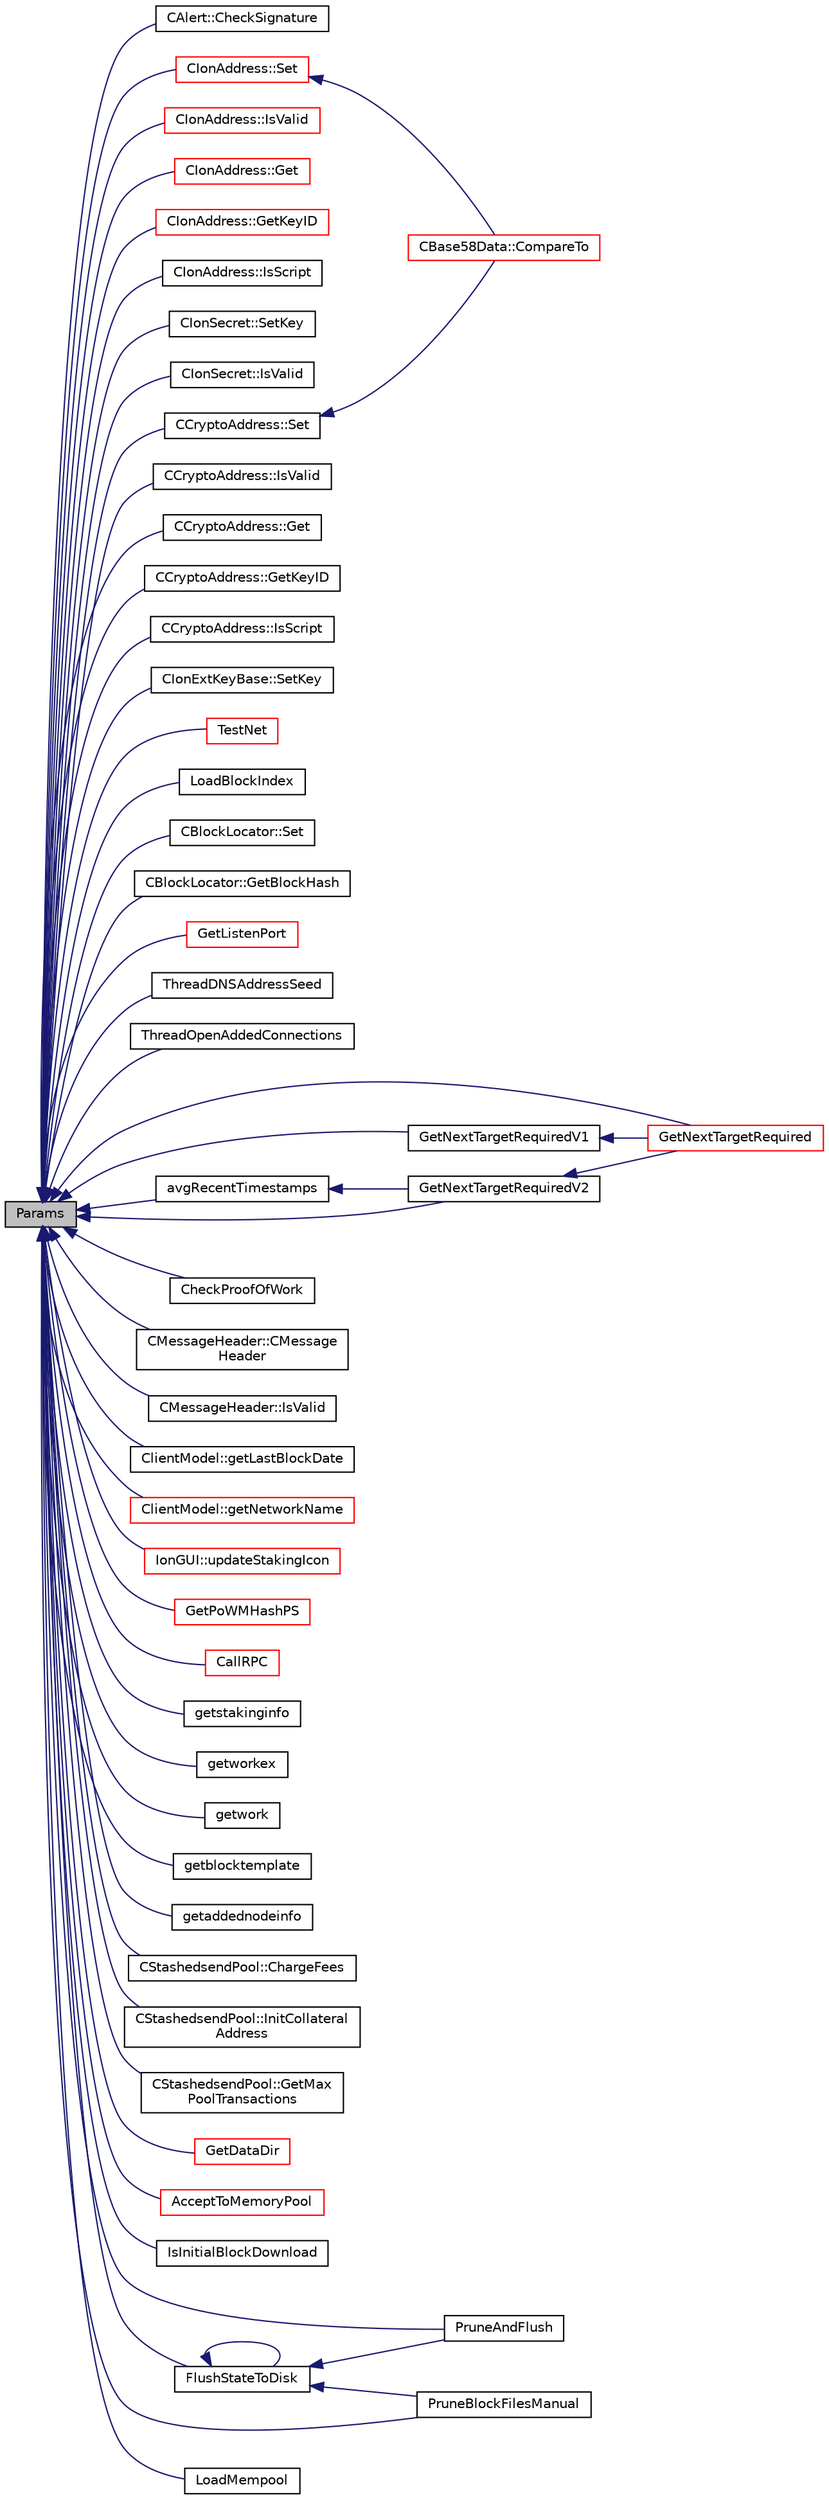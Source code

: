 digraph "Params"
{
  edge [fontname="Helvetica",fontsize="10",labelfontname="Helvetica",labelfontsize="10"];
  node [fontname="Helvetica",fontsize="10",shape=record];
  rankdir="LR";
  Node1 [label="Params",height=0.2,width=0.4,color="black", fillcolor="grey75", style="filled", fontcolor="black"];
  Node1 -> Node2 [dir="back",color="midnightblue",fontsize="10",style="solid",fontname="Helvetica"];
  Node2 [label="CAlert::CheckSignature",height=0.2,width=0.4,color="black", fillcolor="white", style="filled",URL="$db/dff/class_c_alert.html#a862d9fb7ebdfc0483b30862d2a75d527"];
  Node1 -> Node3 [dir="back",color="midnightblue",fontsize="10",style="solid",fontname="Helvetica"];
  Node3 [label="CIonAddress::Set",height=0.2,width=0.4,color="red", fillcolor="white", style="filled",URL="$d1/de4/class_c_ion_address.html#a8379ddfd55055c0a9b57e7ee702eed0e"];
  Node3 -> Node4 [dir="back",color="midnightblue",fontsize="10",style="solid",fontname="Helvetica"];
  Node4 [label="CBase58Data::CompareTo",height=0.2,width=0.4,color="red", fillcolor="white", style="filled",URL="$d2/d08/class_c_base58_data.html#ad89d6bd7afa8d831dffce12803c5f58d"];
  Node1 -> Node11 [dir="back",color="midnightblue",fontsize="10",style="solid",fontname="Helvetica"];
  Node11 [label="CIonAddress::IsValid",height=0.2,width=0.4,color="red", fillcolor="white", style="filled",URL="$d1/de4/class_c_ion_address.html#a93cb71370b938e7fad4a74c4b5775da6"];
  Node1 -> Node44 [dir="back",color="midnightblue",fontsize="10",style="solid",fontname="Helvetica"];
  Node44 [label="CIonAddress::Get",height=0.2,width=0.4,color="red", fillcolor="white", style="filled",URL="$d1/de4/class_c_ion_address.html#aa70f9899f0a3cf37e4a87483db5cf99d"];
  Node1 -> Node84 [dir="back",color="midnightblue",fontsize="10",style="solid",fontname="Helvetica"];
  Node84 [label="CIonAddress::GetKeyID",height=0.2,width=0.4,color="red", fillcolor="white", style="filled",URL="$d1/de4/class_c_ion_address.html#a39fc6281214567b569fac52ff718736c"];
  Node1 -> Node88 [dir="back",color="midnightblue",fontsize="10",style="solid",fontname="Helvetica"];
  Node88 [label="CIonAddress::IsScript",height=0.2,width=0.4,color="black", fillcolor="white", style="filled",URL="$d1/de4/class_c_ion_address.html#a9e3c3a230a1750ec412b7fbc9ba581f1"];
  Node1 -> Node89 [dir="back",color="midnightblue",fontsize="10",style="solid",fontname="Helvetica"];
  Node89 [label="CIonSecret::SetKey",height=0.2,width=0.4,color="black", fillcolor="white", style="filled",URL="$d3/d88/class_c_ion_secret.html#af28cc32f79cc793418e810e8ae12e25e"];
  Node1 -> Node90 [dir="back",color="midnightblue",fontsize="10",style="solid",fontname="Helvetica"];
  Node90 [label="CIonSecret::IsValid",height=0.2,width=0.4,color="black", fillcolor="white", style="filled",URL="$d3/d88/class_c_ion_secret.html#a253913efbdbb69925a90a510d547ef12"];
  Node1 -> Node91 [dir="back",color="midnightblue",fontsize="10",style="solid",fontname="Helvetica"];
  Node91 [label="CCryptoAddress::Set",height=0.2,width=0.4,color="black", fillcolor="white", style="filled",URL="$d4/d11/class_c_crypto_address.html#a0f52f8bd662fd86bc013ec80c3202728"];
  Node91 -> Node4 [dir="back",color="midnightblue",fontsize="10",style="solid",fontname="Helvetica"];
  Node1 -> Node92 [dir="back",color="midnightblue",fontsize="10",style="solid",fontname="Helvetica"];
  Node92 [label="CCryptoAddress::IsValid",height=0.2,width=0.4,color="black", fillcolor="white", style="filled",URL="$d4/d11/class_c_crypto_address.html#a4aa138bd5048409766798006e499475e"];
  Node1 -> Node93 [dir="back",color="midnightblue",fontsize="10",style="solid",fontname="Helvetica"];
  Node93 [label="CCryptoAddress::Get",height=0.2,width=0.4,color="black", fillcolor="white", style="filled",URL="$d4/d11/class_c_crypto_address.html#affa7a34ad2640583371f20f540e9e25e"];
  Node1 -> Node94 [dir="back",color="midnightblue",fontsize="10",style="solid",fontname="Helvetica"];
  Node94 [label="CCryptoAddress::GetKeyID",height=0.2,width=0.4,color="black", fillcolor="white", style="filled",URL="$d4/d11/class_c_crypto_address.html#a7be88ec50f878f0174481299dcba1351"];
  Node1 -> Node95 [dir="back",color="midnightblue",fontsize="10",style="solid",fontname="Helvetica"];
  Node95 [label="CCryptoAddress::IsScript",height=0.2,width=0.4,color="black", fillcolor="white", style="filled",URL="$d4/d11/class_c_crypto_address.html#ad27a559aaf96e4129faa9ac6e99e6752"];
  Node1 -> Node96 [dir="back",color="midnightblue",fontsize="10",style="solid",fontname="Helvetica"];
  Node96 [label="CIonExtKeyBase::SetKey",height=0.2,width=0.4,color="black", fillcolor="white", style="filled",URL="$dc/d0e/class_c_ion_ext_key_base.html#ab50f535e6ac0825cd8bec450dd2618b6"];
  Node1 -> Node97 [dir="back",color="midnightblue",fontsize="10",style="solid",fontname="Helvetica"];
  Node97 [label="TestNet",height=0.2,width=0.4,color="red", fillcolor="white", style="filled",URL="$d7/ddb/chainparams_8h.html#abc8c1af875107f5eac0f327bd3b8363d"];
  Node1 -> Node112 [dir="back",color="midnightblue",fontsize="10",style="solid",fontname="Helvetica"];
  Node112 [label="LoadBlockIndex",height=0.2,width=0.4,color="black", fillcolor="white", style="filled",URL="$d4/dbf/main_8h.html#a367f303d34b8a5501ac4d77bebab578c"];
  Node1 -> Node113 [dir="back",color="midnightblue",fontsize="10",style="solid",fontname="Helvetica"];
  Node113 [label="CBlockLocator::Set",height=0.2,width=0.4,color="black", fillcolor="white", style="filled",URL="$d6/dbc/class_c_block_locator.html#abe0917322a7d29a0e080402694237a7b"];
  Node1 -> Node114 [dir="back",color="midnightblue",fontsize="10",style="solid",fontname="Helvetica"];
  Node114 [label="CBlockLocator::GetBlockHash",height=0.2,width=0.4,color="black", fillcolor="white", style="filled",URL="$d6/dbc/class_c_block_locator.html#ac15bd658550c7b803eb39171ed65d4aa"];
  Node1 -> Node115 [dir="back",color="midnightblue",fontsize="10",style="solid",fontname="Helvetica"];
  Node115 [label="GetListenPort",height=0.2,width=0.4,color="red", fillcolor="white", style="filled",URL="$d7/d97/net_8h.html#af6d341a24d761a509fca026458cf2f72"];
  Node1 -> Node118 [dir="back",color="midnightblue",fontsize="10",style="solid",fontname="Helvetica"];
  Node118 [label="ThreadDNSAddressSeed",height=0.2,width=0.4,color="black", fillcolor="white", style="filled",URL="$dd/d84/net_8cpp.html#ab2d8883b5524ec7b80d3b9535e73a3ed"];
  Node1 -> Node119 [dir="back",color="midnightblue",fontsize="10",style="solid",fontname="Helvetica"];
  Node119 [label="ThreadOpenAddedConnections",height=0.2,width=0.4,color="black", fillcolor="white", style="filled",URL="$dd/d84/net_8cpp.html#a2d1ca95557ae336582b886a251e7fe94"];
  Node1 -> Node120 [dir="back",color="midnightblue",fontsize="10",style="solid",fontname="Helvetica"];
  Node120 [label="GetNextTargetRequired",height=0.2,width=0.4,color="red", fillcolor="white", style="filled",URL="$d7/d48/proofs_8h.html#a868a58404bd61b6a82901f428d152bae",tooltip="Calculate difficulty using retarget algorithm by maintaining target. "];
  Node1 -> Node121 [dir="back",color="midnightblue",fontsize="10",style="solid",fontname="Helvetica"];
  Node121 [label="GetNextTargetRequiredV1",height=0.2,width=0.4,color="black", fillcolor="white", style="filled",URL="$d7/d48/proofs_8h.html#a206d1c747985d51a94cdfc830357114a",tooltip="Calculate difficulty using retarget algorithm V1 by maintaining target. "];
  Node121 -> Node120 [dir="back",color="midnightblue",fontsize="10",style="solid",fontname="Helvetica"];
  Node1 -> Node122 [dir="back",color="midnightblue",fontsize="10",style="solid",fontname="Helvetica"];
  Node122 [label="avgRecentTimestamps",height=0.2,width=0.4,color="black", fillcolor="white", style="filled",URL="$d1/d08/proofs_8cpp.html#a469ea92d4b256cc9b5dba1dfa5dcf06e"];
  Node122 -> Node123 [dir="back",color="midnightblue",fontsize="10",style="solid",fontname="Helvetica"];
  Node123 [label="GetNextTargetRequiredV2",height=0.2,width=0.4,color="black", fillcolor="white", style="filled",URL="$d7/d48/proofs_8h.html#af2f79935ec3c4e7b1e9ab32ee4da0f06",tooltip="Calculate difficulty using retarget algorithm V2 by maintaining target. "];
  Node123 -> Node120 [dir="back",color="midnightblue",fontsize="10",style="solid",fontname="Helvetica"];
  Node1 -> Node123 [dir="back",color="midnightblue",fontsize="10",style="solid",fontname="Helvetica"];
  Node1 -> Node124 [dir="back",color="midnightblue",fontsize="10",style="solid",fontname="Helvetica"];
  Node124 [label="CheckProofOfWork",height=0.2,width=0.4,color="black", fillcolor="white", style="filled",URL="$d7/d48/proofs_8h.html#a20a76dbc6ac5b8a6e0aaef85522b1069",tooltip="Check whether a block hash satisfies the proof-of-work requirement specified by nBits. "];
  Node1 -> Node125 [dir="back",color="midnightblue",fontsize="10",style="solid",fontname="Helvetica"];
  Node125 [label="CMessageHeader::CMessage\lHeader",height=0.2,width=0.4,color="black", fillcolor="white", style="filled",URL="$d6/de5/class_c_message_header.html#a188435dbfe51172b368873e8e7f688b0"];
  Node1 -> Node126 [dir="back",color="midnightblue",fontsize="10",style="solid",fontname="Helvetica"];
  Node126 [label="CMessageHeader::IsValid",height=0.2,width=0.4,color="black", fillcolor="white", style="filled",URL="$d6/de5/class_c_message_header.html#a45221ad4c5e867c80d4ca33eb8918f36"];
  Node1 -> Node127 [dir="back",color="midnightblue",fontsize="10",style="solid",fontname="Helvetica"];
  Node127 [label="ClientModel::getLastBlockDate",height=0.2,width=0.4,color="black", fillcolor="white", style="filled",URL="$df/d25/class_client_model.html#a8683d6269976a006032075bc01be4925"];
  Node1 -> Node128 [dir="back",color="midnightblue",fontsize="10",style="solid",fontname="Helvetica"];
  Node128 [label="ClientModel::getNetworkName",height=0.2,width=0.4,color="red", fillcolor="white", style="filled",URL="$df/d25/class_client_model.html#a6c7029411371856c536bcd150c3ee9a8",tooltip="Return network (main, testnet3, regtest) "];
  Node1 -> Node130 [dir="back",color="midnightblue",fontsize="10",style="solid",fontname="Helvetica"];
  Node130 [label="IonGUI::updateStakingIcon",height=0.2,width=0.4,color="red", fillcolor="white", style="filled",URL="$dc/d0b/class_ion_g_u_i.html#a5e9ba63b943650e5dec3ab6e13e9a20b"];
  Node1 -> Node132 [dir="back",color="midnightblue",fontsize="10",style="solid",fontname="Helvetica"];
  Node132 [label="GetPoWMHashPS",height=0.2,width=0.4,color="red", fillcolor="white", style="filled",URL="$d3/da2/rpcserver_8h.html#a3da60ebd3884dc09e7a20b0798b6cf36"];
  Node1 -> Node133 [dir="back",color="midnightblue",fontsize="10",style="solid",fontname="Helvetica"];
  Node133 [label="CallRPC",height=0.2,width=0.4,color="red", fillcolor="white", style="filled",URL="$dd/d9e/rpcclient_8cpp.html#ae0b4394f271db49671cf894dbe94c484"];
  Node1 -> Node137 [dir="back",color="midnightblue",fontsize="10",style="solid",fontname="Helvetica"];
  Node137 [label="getstakinginfo",height=0.2,width=0.4,color="black", fillcolor="white", style="filled",URL="$d4/ddd/rpcmining_8cpp.html#aedf628177ea04e0077d9d530963d40d6"];
  Node1 -> Node106 [dir="back",color="midnightblue",fontsize="10",style="solid",fontname="Helvetica"];
  Node106 [label="getworkex",height=0.2,width=0.4,color="black", fillcolor="white", style="filled",URL="$d4/ddd/rpcmining_8cpp.html#aa40f86dc468a3f2ef4a3bba99e20a069"];
  Node1 -> Node107 [dir="back",color="midnightblue",fontsize="10",style="solid",fontname="Helvetica"];
  Node107 [label="getwork",height=0.2,width=0.4,color="black", fillcolor="white", style="filled",URL="$d4/ddd/rpcmining_8cpp.html#a356be62c93d38267a7da9e1cb644d547"];
  Node1 -> Node138 [dir="back",color="midnightblue",fontsize="10",style="solid",fontname="Helvetica"];
  Node138 [label="getblocktemplate",height=0.2,width=0.4,color="black", fillcolor="white", style="filled",URL="$d4/ddd/rpcmining_8cpp.html#a27347eecedd59156c914fcb5ce488f9a"];
  Node1 -> Node139 [dir="back",color="midnightblue",fontsize="10",style="solid",fontname="Helvetica"];
  Node139 [label="getaddednodeinfo",height=0.2,width=0.4,color="black", fillcolor="white", style="filled",URL="$df/dab/rpcnet_8cpp.html#a2a6994d3b180c8e9ce81e0da65a41bb3"];
  Node1 -> Node140 [dir="back",color="midnightblue",fontsize="10",style="solid",fontname="Helvetica"];
  Node140 [label="CStashedsendPool::ChargeFees",height=0.2,width=0.4,color="black", fillcolor="white", style="filled",URL="$dd/d8a/class_c_stashedsend_pool.html#acd76c93879dbcbdda4ca0a253f0d9c68",tooltip="Charge fees to bad actors (Charge clients a fee if they&#39;re abusive) "];
  Node1 -> Node141 [dir="back",color="midnightblue",fontsize="10",style="solid",fontname="Helvetica"];
  Node141 [label="CStashedsendPool::InitCollateral\lAddress",height=0.2,width=0.4,color="black", fillcolor="white", style="filled",URL="$dd/d8a/class_c_stashedsend_pool.html#a5bba714d94d35c9654a672bbb63cd1b7"];
  Node1 -> Node142 [dir="back",color="midnightblue",fontsize="10",style="solid",fontname="Helvetica"];
  Node142 [label="CStashedsendPool::GetMax\lPoolTransactions",height=0.2,width=0.4,color="black", fillcolor="white", style="filled",URL="$dd/d8a/class_c_stashedsend_pool.html#a7ea284181524d3d62c2654bcc9276a4b",tooltip="Get the maximum number of transactions for the pool. "];
  Node1 -> Node143 [dir="back",color="midnightblue",fontsize="10",style="solid",fontname="Helvetica"];
  Node143 [label="GetDataDir",height=0.2,width=0.4,color="red", fillcolor="white", style="filled",URL="$d8/d3c/util_8h.html#a0d247b470b387d7cd3f039bd26166007"];
  Node1 -> Node174 [dir="back",color="midnightblue",fontsize="10",style="solid",fontname="Helvetica"];
  Node174 [label="AcceptToMemoryPool",height=0.2,width=0.4,color="red", fillcolor="white", style="filled",URL="$db/d38/validation_8h.html#a25cdf856fb2107e0e96fd6bf4c0619cb",tooltip="(try to) add transaction to memory pool plTxnReplaced will be appended to with all transactions repla..."];
  Node1 -> Node176 [dir="back",color="midnightblue",fontsize="10",style="solid",fontname="Helvetica"];
  Node176 [label="IsInitialBlockDownload",height=0.2,width=0.4,color="black", fillcolor="white", style="filled",URL="$dd/d7d/validation_8cpp.html#a5edcd96316574fd4a7f3ae0922a5cfd6",tooltip="Check whether we are doing an initial block download (synchronizing from disk or network) ..."];
  Node1 -> Node177 [dir="back",color="midnightblue",fontsize="10",style="solid",fontname="Helvetica"];
  Node177 [label="FlushStateToDisk",height=0.2,width=0.4,color="black", fillcolor="white", style="filled",URL="$db/d38/validation_8h.html#a0d01c135cc5a05475e3dc3910c9888da",tooltip="Flush all state, indexes and buffers to disk. "];
  Node177 -> Node177 [dir="back",color="midnightblue",fontsize="10",style="solid",fontname="Helvetica"];
  Node177 -> Node178 [dir="back",color="midnightblue",fontsize="10",style="solid",fontname="Helvetica"];
  Node178 [label="PruneAndFlush",height=0.2,width=0.4,color="black", fillcolor="white", style="filled",URL="$db/d38/validation_8h.html#afccc404d3f648d7834ee7522ca348b41",tooltip="Prune block files and flush state to disk. "];
  Node177 -> Node179 [dir="back",color="midnightblue",fontsize="10",style="solid",fontname="Helvetica"];
  Node179 [label="PruneBlockFilesManual",height=0.2,width=0.4,color="black", fillcolor="white", style="filled",URL="$db/d38/validation_8h.html#a173f79e71650a53a095bc1d88d77d6f9",tooltip="Prune block files up to a given height. "];
  Node1 -> Node178 [dir="back",color="midnightblue",fontsize="10",style="solid",fontname="Helvetica"];
  Node1 -> Node179 [dir="back",color="midnightblue",fontsize="10",style="solid",fontname="Helvetica"];
  Node1 -> Node180 [dir="back",color="midnightblue",fontsize="10",style="solid",fontname="Helvetica"];
  Node180 [label="LoadMempool",height=0.2,width=0.4,color="black", fillcolor="white", style="filled",URL="$db/d38/validation_8h.html#adea951730b49ef41e5390df5be8d3f1b",tooltip="Load the mempool from disk. "];
}

